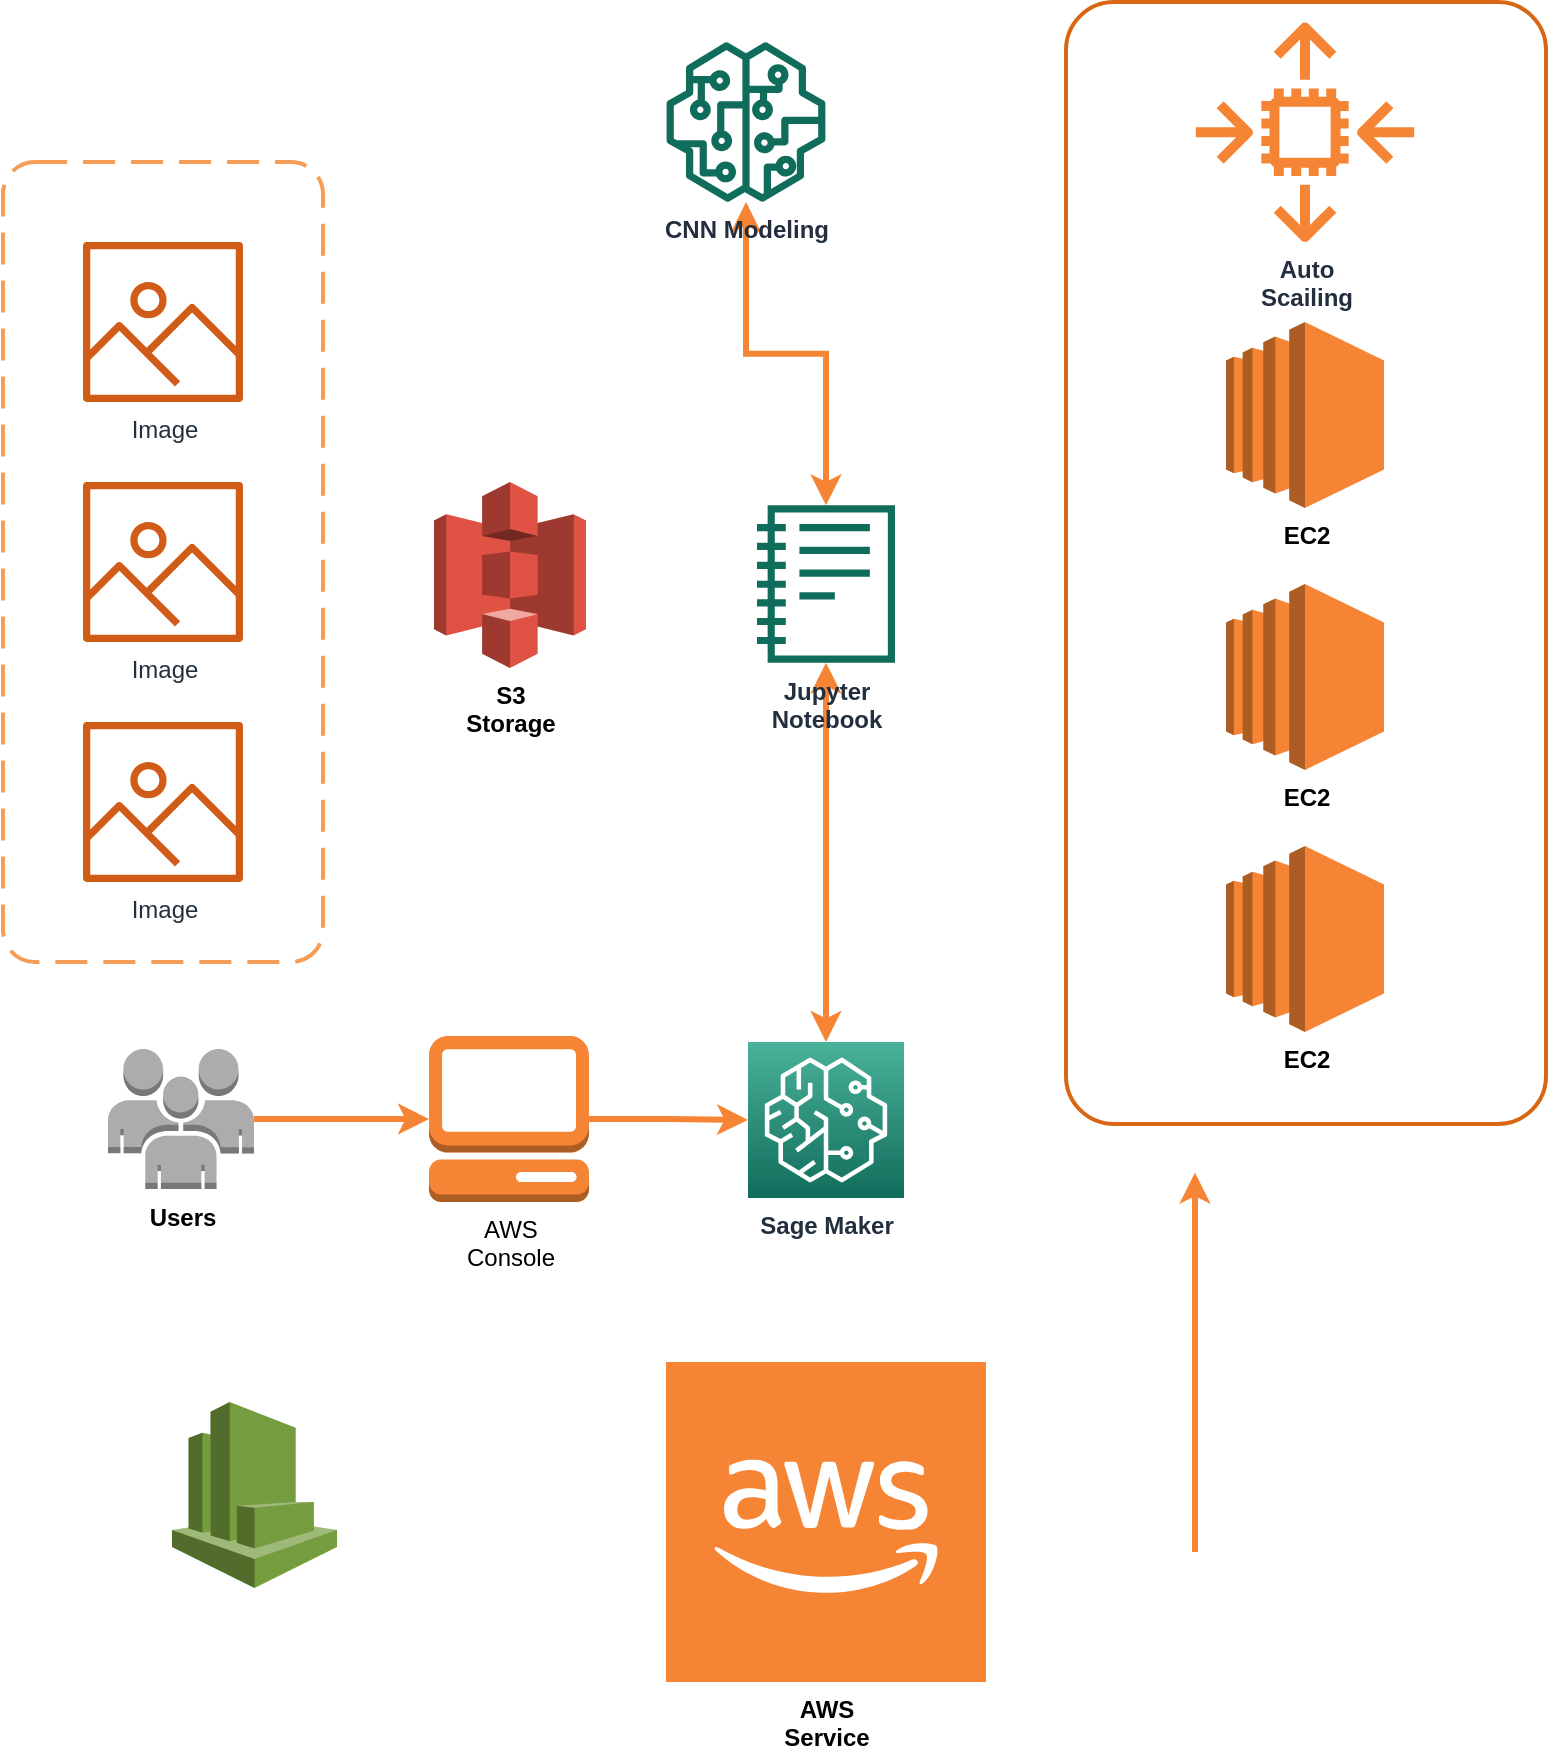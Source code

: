 <mxfile version="12.2.0" type="github" pages="1">
  <diagram id="LUJSZPQED57f7l-aZOMd" name="Page-1">
    <mxGraphModel dx="1209" dy="640" grid="1" gridSize="10" guides="1" tooltips="1" connect="1" arrows="1" fold="1" page="1" pageScale="1" pageWidth="827" pageHeight="1169" math="0" shadow="0">
      <root>
        <mxCell id="0"/>
        <mxCell id="1" parent="0"/>
        <mxCell id="87D7TpQ12_bu92wkKHwp-72" style="edgeStyle=orthogonalEdgeStyle;rounded=0;orthogonalLoop=1;jettySize=auto;html=1;strokeWidth=3;strokeColor=#F58534;startArrow=classic;startFill=1;" edge="1" parent="1" source="87D7TpQ12_bu92wkKHwp-11" target="87D7TpQ12_bu92wkKHwp-10">
          <mxGeometry relative="1" as="geometry">
            <mxPoint x="440" y="293" as="sourcePoint"/>
            <mxPoint x="440" y="103.297" as="targetPoint"/>
          </mxGeometry>
        </mxCell>
        <mxCell id="87D7TpQ12_bu92wkKHwp-68" style="edgeStyle=orthogonalEdgeStyle;rounded=0;orthogonalLoop=1;jettySize=auto;html=1;strokeWidth=3;strokeColor=#F58534;startArrow=classic;startFill=1;" edge="1" parent="1" source="87D7TpQ12_bu92wkKHwp-9" target="87D7TpQ12_bu92wkKHwp-11">
          <mxGeometry relative="1" as="geometry"/>
        </mxCell>
        <mxCell id="87D7TpQ12_bu92wkKHwp-60" value="" style="rounded=1;arcSize=10;dashed=0;strokeColor=#D86613;fillColor=none;gradientColor=none;strokeWidth=2;shadow=0;" vertex="1" parent="1">
          <mxGeometry x="560" y="40" width="240" height="561" as="geometry"/>
        </mxCell>
        <mxCell id="87D7TpQ12_bu92wkKHwp-47" value="" style="rounded=1;arcSize=10;dashed=1;strokeColor=#F59D56;fillColor=none;gradientColor=none;dashPattern=8 4;strokeWidth=2;" vertex="1" parent="1">
          <mxGeometry x="28.5" y="120" width="160" height="400" as="geometry"/>
        </mxCell>
        <mxCell id="Xgf3uK81Am2HbDvksKBV-1" value="AWS&lt;br&gt;Service" style="outlineConnect=0;dashed=0;verticalLabelPosition=bottom;verticalAlign=top;align=center;html=1;shape=mxgraph.aws3.cloud_2;fillColor=#F58534;gradientColor=none;fontStyle=1" parent="1" vertex="1">
          <mxGeometry x="360" y="720" width="160" height="160" as="geometry"/>
        </mxCell>
        <mxCell id="87D7TpQ12_bu92wkKHwp-9" value="Sage Maker" style="outlineConnect=0;fontColor=#232F3E;gradientColor=#4AB29A;gradientDirection=north;fillColor=#116D5B;strokeColor=#ffffff;dashed=0;verticalLabelPosition=bottom;verticalAlign=top;align=center;html=1;fontSize=12;fontStyle=1;aspect=fixed;shape=mxgraph.aws4.resourceIcon;resIcon=mxgraph.aws4.sagemaker;" vertex="1" parent="1">
          <mxGeometry x="401" y="560" width="78" height="78" as="geometry"/>
        </mxCell>
        <mxCell id="87D7TpQ12_bu92wkKHwp-10" value="CNN Modeling" style="outlineConnect=0;fontColor=#232F3E;gradientColor=none;fillColor=#116D5B;strokeColor=none;dashed=0;verticalLabelPosition=bottom;verticalAlign=top;align=center;html=1;fontSize=12;fontStyle=1;aspect=fixed;pointerEvents=1;shape=mxgraph.aws4.sagemaker_model;" vertex="1" parent="1">
          <mxGeometry x="360" y="60" width="80" height="80" as="geometry"/>
        </mxCell>
        <mxCell id="87D7TpQ12_bu92wkKHwp-11" value="Jupyter&lt;br&gt;Notebook" style="outlineConnect=0;fontColor=#232F3E;gradientColor=none;fillColor=#116D5B;strokeColor=none;dashed=0;verticalLabelPosition=bottom;verticalAlign=top;align=center;html=1;fontSize=12;fontStyle=1;aspect=fixed;pointerEvents=1;shape=mxgraph.aws4.sagemaker_notebook;" vertex="1" parent="1">
          <mxGeometry x="405.5" y="291.5" width="69" height="79" as="geometry"/>
        </mxCell>
        <mxCell id="87D7TpQ12_bu92wkKHwp-16" value="AWS&lt;br&gt;Console" style="outlineConnect=0;dashed=0;verticalLabelPosition=bottom;verticalAlign=top;align=center;html=1;shape=mxgraph.aws3.management_console;fillColor=#F58534;gradientColor=none;" vertex="1" parent="1">
          <mxGeometry x="241.5" y="557" width="80" height="83" as="geometry"/>
        </mxCell>
        <mxCell id="87D7TpQ12_bu92wkKHwp-18" value="" style="outlineConnect=0;dashed=0;verticalLabelPosition=bottom;verticalAlign=top;align=center;html=1;shape=mxgraph.aws3.cloudwatch;fillColor=#759C3E;gradientColor=none;" vertex="1" parent="1">
          <mxGeometry x="113" y="740" width="82.5" height="93" as="geometry"/>
        </mxCell>
        <mxCell id="87D7TpQ12_bu92wkKHwp-35" value="EC2&lt;br&gt;" style="outlineConnect=0;dashed=0;verticalLabelPosition=bottom;verticalAlign=top;align=center;html=1;shape=mxgraph.aws3.ec2;fillColor=#F58534;gradientColor=none;fontStyle=1" vertex="1" parent="1">
          <mxGeometry x="640" y="200" width="79" height="93" as="geometry"/>
        </mxCell>
        <mxCell id="87D7TpQ12_bu92wkKHwp-41" value="Auto&lt;br&gt;Scailing" style="outlineConnect=0;fontColor=#232F3E;gradientColor=none;fillColor=#F58534;strokeColor=none;dashed=0;verticalLabelPosition=bottom;verticalAlign=top;align=center;html=1;fontSize=12;fontStyle=1;aspect=fixed;pointerEvents=1;shape=mxgraph.aws4.auto_scaling2;shadow=0;" vertex="1" parent="1">
          <mxGeometry x="624.5" y="50" width="110" height="110" as="geometry"/>
        </mxCell>
        <mxCell id="87D7TpQ12_bu92wkKHwp-42" value="Users" style="outlineConnect=0;dashed=0;verticalLabelPosition=bottom;verticalAlign=top;align=center;html=1;shape=mxgraph.aws3.users;fillColor=#ACACAC;gradientColor=none;fontStyle=1" vertex="1" parent="1">
          <mxGeometry x="81" y="563.5" width="73" height="70" as="geometry"/>
        </mxCell>
        <mxCell id="87D7TpQ12_bu92wkKHwp-44" value="S3&lt;br&gt;Storage" style="outlineConnect=0;dashed=0;verticalLabelPosition=bottom;verticalAlign=top;align=center;html=1;shape=mxgraph.aws3.s3;fillColor=#E05243;gradientColor=none;fontStyle=1;" vertex="1" parent="1">
          <mxGeometry x="244" y="280" width="76" height="93" as="geometry"/>
        </mxCell>
        <mxCell id="87D7TpQ12_bu92wkKHwp-54" value="Image" style="outlineConnect=0;fontColor=#232F3E;gradientColor=none;fillColor=#D05C17;strokeColor=none;dashed=0;verticalLabelPosition=bottom;verticalAlign=top;align=center;html=1;fontSize=12;fontStyle=0;pointerEvents=1;shape=mxgraph.aws4.container_registry_image;shadow=0;" vertex="1" parent="1">
          <mxGeometry x="58.5" y="160" width="100" height="80" as="geometry"/>
        </mxCell>
        <mxCell id="87D7TpQ12_bu92wkKHwp-55" value="EC2&lt;br&gt;" style="outlineConnect=0;dashed=0;verticalLabelPosition=bottom;verticalAlign=top;align=center;html=1;shape=mxgraph.aws3.ec2;fillColor=#F58534;gradientColor=none;fontStyle=1" vertex="1" parent="1">
          <mxGeometry x="640" y="331" width="79" height="93" as="geometry"/>
        </mxCell>
        <mxCell id="87D7TpQ12_bu92wkKHwp-56" value="EC2&lt;br&gt;" style="outlineConnect=0;dashed=0;verticalLabelPosition=bottom;verticalAlign=top;align=center;html=1;shape=mxgraph.aws3.ec2;fillColor=#F58534;gradientColor=none;fontStyle=1" vertex="1" parent="1">
          <mxGeometry x="640" y="462" width="79" height="93" as="geometry"/>
        </mxCell>
        <mxCell id="87D7TpQ12_bu92wkKHwp-58" value="Image" style="outlineConnect=0;fontColor=#232F3E;gradientColor=none;fillColor=#D05C17;strokeColor=none;dashed=0;verticalLabelPosition=bottom;verticalAlign=top;align=center;html=1;fontSize=12;fontStyle=0;pointerEvents=1;shape=mxgraph.aws4.container_registry_image;shadow=0;" vertex="1" parent="1">
          <mxGeometry x="58.5" y="280" width="100" height="80" as="geometry"/>
        </mxCell>
        <mxCell id="87D7TpQ12_bu92wkKHwp-59" value="Image" style="outlineConnect=0;fontColor=#232F3E;gradientColor=none;fillColor=#D05C17;strokeColor=none;dashed=0;verticalLabelPosition=bottom;verticalAlign=top;align=center;html=1;fontSize=12;fontStyle=0;pointerEvents=1;shape=mxgraph.aws4.container_registry_image;shadow=0;" vertex="1" parent="1">
          <mxGeometry x="58.5" y="400" width="100" height="80" as="geometry"/>
        </mxCell>
        <mxCell id="87D7TpQ12_bu92wkKHwp-69" style="edgeStyle=orthogonalEdgeStyle;rounded=0;orthogonalLoop=1;jettySize=auto;html=1;strokeWidth=3;strokeColor=#F58534;" edge="1" parent="1">
          <mxGeometry relative="1" as="geometry">
            <mxPoint x="624.5" y="815" as="sourcePoint"/>
            <mxPoint x="624.5" y="625.297" as="targetPoint"/>
          </mxGeometry>
        </mxCell>
        <mxCell id="87D7TpQ12_bu92wkKHwp-70" style="edgeStyle=orthogonalEdgeStyle;rounded=0;orthogonalLoop=1;jettySize=auto;html=1;strokeWidth=3;strokeColor=#F58534;" edge="1" parent="1" source="87D7TpQ12_bu92wkKHwp-42" target="87D7TpQ12_bu92wkKHwp-16">
          <mxGeometry relative="1" as="geometry">
            <mxPoint x="280" y="510" as="sourcePoint"/>
            <mxPoint x="350" y="393.797" as="targetPoint"/>
          </mxGeometry>
        </mxCell>
        <mxCell id="87D7TpQ12_bu92wkKHwp-71" style="edgeStyle=orthogonalEdgeStyle;rounded=0;orthogonalLoop=1;jettySize=auto;html=1;strokeWidth=3;strokeColor=#F58534;" edge="1" parent="1" source="87D7TpQ12_bu92wkKHwp-16" target="87D7TpQ12_bu92wkKHwp-9">
          <mxGeometry relative="1" as="geometry">
            <mxPoint x="470" y="590" as="sourcePoint"/>
            <mxPoint x="470" y="400.297" as="targetPoint"/>
          </mxGeometry>
        </mxCell>
      </root>
    </mxGraphModel>
  </diagram>
</mxfile>
